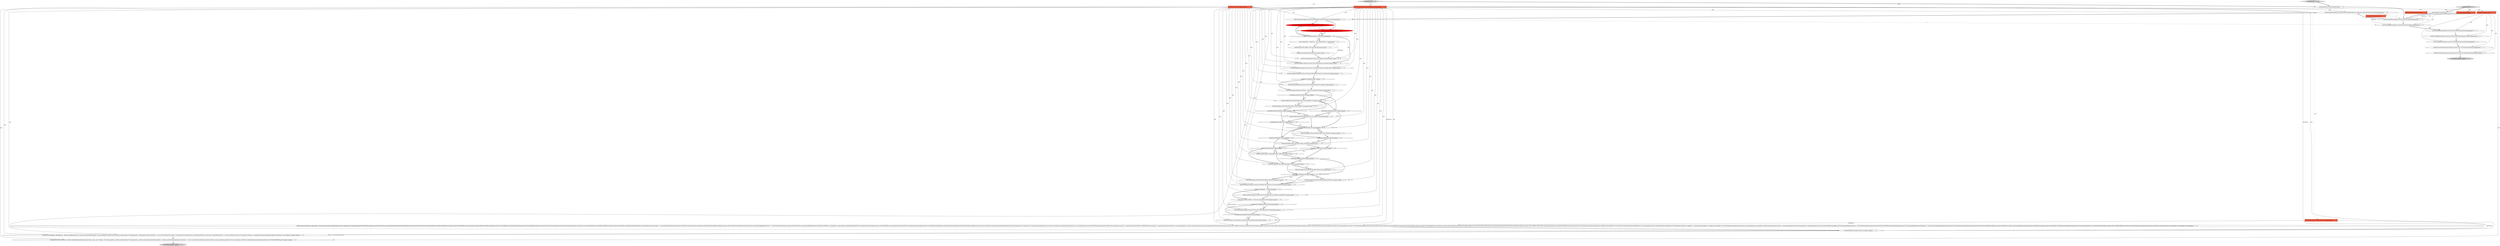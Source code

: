 digraph {
45 [style = filled, label = "dataSource.hasSharedVirtualModel()@@@36@@@['1', '1', '0']", fillcolor = white, shape = diamond image = "AAA0AAABBB1BBB"];
33 [style = filled, label = "navSettings.isShowOnlyEntities()@@@23@@@['1', '1', '0']", fillcolor = white, shape = diamond image = "AAA0AAABBB1BBB"];
2 [style = filled, label = "JSONUtils.field(json,RegistryConstants.ATTR_PROVIDER,dataSource.getDriver().getProviderDescriptor().getId())@@@5@@@['1', '1', '0']", fillcolor = white, shape = ellipse image = "AAA0AAABBB1BBB"];
24 [style = filled, label = "navSettings.isMergeEntities()@@@27@@@['1', '1', '0']", fillcolor = white, shape = diamond image = "AAA0AAABBB1BBB"];
37 [style = filled, label = "Map<String,Object> originProps = new LinkedHashMap<>()@@@9@@@['1', '1', '0']", fillcolor = white, shape = ellipse image = "AAA0AAABBB1BBB"];
41 [style = filled, label = "originProps.putAll(origin.getConfiguration())@@@11@@@['1', '1', '0']", fillcolor = white, shape = ellipse image = "AAA0AAABBB1BBB"];
55 [style = filled, label = "@NotNull JsonWriter json@@@2@@@['0', '1', '0']", fillcolor = tomato, shape = box image = "AAA0AAABBB2BBB"];
44 [style = filled, label = "JSONUtils.serializeProperties(json,TAG_ORIGIN,originProps)@@@12@@@['1', '1', '0']", fillcolor = white, shape = ellipse image = "AAA0AAABBB1BBB"];
16 [style = filled, label = "JSONUtils.field(json,\"virtual-model-id\",dataSource.getVirtualModel().getId())@@@37@@@['1', '1', '0']", fillcolor = white, shape = ellipse image = "AAA0AAABBB1BBB"];
14 [style = filled, label = "@NotNull DataSourceDescriptor dataSource@@@2@@@['1', '1', '0']", fillcolor = tomato, shape = box image = "AAA0AAABBB1BBB"];
26 [style = filled, label = "json.name(dataSource.getId())@@@3@@@['1', '1', '0']", fillcolor = white, shape = ellipse image = "AAA0AAABBB1BBB"];
50 [style = filled, label = "navSettings.isHideVirtualModel()@@@26@@@['0', '1', '0']", fillcolor = white, shape = diamond image = "AAA0AAABBB2BBB"];
54 [style = filled, label = "navSettings.isHideSchemas()@@@25@@@['0', '1', '0']", fillcolor = white, shape = diamond image = "AAA0AAABBB2BBB"];
9 [style = filled, label = "{DBPConnectionConfiguration connectionInfo = dataSource.getConnectionConfiguration()json.name(\"configuration\")json.beginObject()JSONUtils.fieldNE(json,RegistryConstants.ATTR_HOST,connectionInfo.getHostName())JSONUtils.fieldNE(json,RegistryConstants.ATTR_PORT,connectionInfo.getHostPort())JSONUtils.fieldNE(json,RegistryConstants.ATTR_SERVER,connectionInfo.getServerName())JSONUtils.fieldNE(json,RegistryConstants.ATTR_DATABASE,connectionInfo.getDatabaseName())JSONUtils.fieldNE(json,RegistryConstants.ATTR_URL,connectionInfo.getUrl())saveSecuredCredentials(dataSource,null,null,new SecureCredentials(dataSource))JSONUtils.fieldNE(json,RegistryConstants.ATTR_HOME,connectionInfo.getClientHomeId())if (connectionInfo.getConnectionType() != null) {JSONUtils.field(json,RegistryConstants.ATTR_TYPE,connectionInfo.getConnectionType().getId())}JSONUtils.fieldNE(json,RegistryConstants.ATTR_COLOR,connectionInfo.getConnectionColor())if (connectionInfo.getKeepAliveInterval() > 0) {JSONUtils.field(json,RegistryConstants.ATTR_KEEP_ALIVE,connectionInfo.getKeepAliveInterval())}JSONUtils.fieldNE(json,\"config-profile\",connectionInfo.getConfigProfileName())JSONUtils.serializeProperties(json,RegistryConstants.TAG_PROPERTIES,connectionInfo.getProperties())JSONUtils.serializeProperties(json,RegistryConstants.TAG_PROVIDER_PROPERTIES,connectionInfo.getProviderProperties())JSONUtils.fieldNE(json,RegistryConstants.ATTR_AUTH_MODEL,connectionInfo.getAuthModelId())JSONUtils.serializeProperties(json,\"auth-properties\",connectionInfo.getAuthProperties())if (!ArrayUtils.isEmpty(connectionInfo.getDeclaredEvents())) {json.name(RegistryConstants.TAG_EVENTS)json.beginObject()for (DBPConnectionEventType eventType : connectionInfo.getDeclaredEvents()){DBRShellCommand command = connectionInfo.getEvent(eventType)if (!command.isEnabled()) {continue}json.name(eventType.name())json.beginObject()JSONUtils.field(json,RegistryConstants.ATTR_ENABLED,command.isEnabled())JSONUtils.field(json,RegistryConstants.ATTR_SHOW_PANEL,command.isShowProcessPanel())JSONUtils.field(json,RegistryConstants.ATTR_WAIT_PROCESS,command.isWaitProcessFinish())if (command.isWaitProcessFinish()) {JSONUtils.field(json,RegistryConstants.ATTR_WAIT_PROCESS_TIMEOUT,command.getWaitProcessTimeoutMs())}JSONUtils.field(json,RegistryConstants.ATTR_TERMINATE_AT_DISCONNECT,command.isTerminateAtDisconnect())JSONUtils.field(json,RegistryConstants.ATTR_PAUSE_AFTER_EXECUTE,command.getPauseAfterExecute())JSONUtils.fieldNE(json,RegistryConstants.ATTR_WORKING_DIRECTORY,command.getWorkingDirectory())JSONUtils.fieldNE(json,RegistryConstants.ATTR_COMMAND,command.getCommand())json.endObject()}json.endObject()}if (!CommonUtils.isEmpty(connectionInfo.getHandlers())) {json.name(RegistryConstants.TAG_HANDLERS)json.beginObject()for (DBWHandlerConfiguration configuration : connectionInfo.getHandlers()){if (configuration.isEnabled()) {saveNetworkHandlerConfiguration(json,dataSource,null,configuration)}}json.endObject()}{DBPConnectionBootstrap bootstrap = connectionInfo.getBootstrap()if (bootstrap.hasData()) {json.name(RegistryConstants.TAG_BOOTSTRAP)json.beginObject()if (bootstrap.getDefaultAutoCommit() != null) {JSONUtils.field(json,RegistryConstants.ATTR_AUTOCOMMIT,bootstrap.getDefaultAutoCommit())}if (bootstrap.getDefaultTransactionIsolation() != null) {JSONUtils.field(json,RegistryConstants.ATTR_TXN_ISOLATION,bootstrap.getDefaultTransactionIsolation())}JSONUtils.fieldNE(json,RegistryConstants.ATTR_DEFAULT_CATALOG,bootstrap.getDefaultCatalogName())JSONUtils.fieldNE(json,RegistryConstants.ATTR_DEFAULT_SCHEMA,bootstrap.getDefaultSchemaName())if (bootstrap.isIgnoreErrors()) {JSONUtils.field(json,RegistryConstants.ATTR_IGNORE_ERRORS,true)}JSONUtils.serializeStringList(json,RegistryConstants.TAG_QUERY,bootstrap.getInitQueries())json.endObject()}}json.endObject()}@@@39@@@['1', '1', '0']", fillcolor = white, shape = ellipse image = "AAA0AAABBB1BBB"];
59 [style = filled, label = "json.endObject()@@@11@@@['0', '0', '1']", fillcolor = lightgray, shape = ellipse image = "AAA0AAABBB3BBB"];
29 [style = filled, label = "navSettings.isHideSchemas()@@@25@@@['1', '0', '0']", fillcolor = white, shape = diamond image = "AAA0AAABBB1BBB"];
63 [style = filled, label = "String objectID@@@2@@@['0', '0', '1']", fillcolor = tomato, shape = box image = "AAA0AAABBB3BBB"];
42 [style = filled, label = "JSONUtils.fieldNE(json,RegistryConstants.TAG_DESCRIPTION,dataSource.getDescription())@@@15@@@['1', '1', '0']", fillcolor = white, shape = ellipse image = "AAA0AAABBB1BBB"];
6 [style = filled, label = "JSONUtils.field(json,ATTR_NAVIGATOR_MERGE_ENTITIES,true)@@@27@@@['1', '0', '0']", fillcolor = white, shape = ellipse image = "AAA0AAABBB1BBB"];
18 [style = filled, label = "dataSource.isTemplate()@@@17@@@['1', '1', '0']", fillcolor = white, shape = diamond image = "AAA0AAABBB1BBB"];
46 [style = filled, label = "saveDataSource['0', '1', '0']", fillcolor = lightgray, shape = diamond image = "AAA0AAABBB2BBB"];
48 [style = filled, label = "JSONUtils.field(json,ATTR_NAVIGATOR_SHOW_ONLY_ENTITIES,true)@@@23@@@['0', '1', '0']", fillcolor = white, shape = ellipse image = "AAA0AAABBB2BBB"];
3 [style = filled, label = "navSettings.isHideFolders()@@@24@@@['1', '0', '0']", fillcolor = white, shape = diamond image = "AAA0AAABBB1BBB"];
49 [style = filled, label = "navSettings.isShowSystemObjects()@@@21@@@['0', '1', '0']", fillcolor = white, shape = diamond image = "AAA0AAABBB2BBB"];
19 [style = filled, label = "navSettings.isShowUtilityObjects()@@@22@@@['1', '0', '0']", fillcolor = white, shape = diamond image = "AAA0AAABBB1BBB"];
35 [style = filled, label = "JSONUtils.field(json,ATTR_NAVIGATOR_SHOW_UTIL_OBJECTS,true)@@@22@@@['1', '1', '0']", fillcolor = white, shape = ellipse image = "AAA0AAABBB1BBB"];
15 [style = filled, label = "saveDataSource['1', '0', '0']", fillcolor = lightgray, shape = diamond image = "AAA0AAABBB1BBB"];
34 [style = filled, label = "JSONUtils.field(json,ATTR_NAVIGATOR_HIDE_SCHEMAS,true)@@@25@@@['1', '1', '0']", fillcolor = white, shape = ellipse image = "AAA0AAABBB1BBB"];
39 [style = filled, label = "JSONUtils.field(json,RegistryConstants.ATTR_TEMPLATE,dataSource.isTemplate())@@@18@@@['1', '1', '0']", fillcolor = white, shape = ellipse image = "AAA0AAABBB1BBB"];
38 [style = filled, label = "JSONUtils.field(json,ATTR_NAVIGATOR_SHOW_SYSTEM_OBJECTS,true)@@@21@@@['1', '1', '0']", fillcolor = white, shape = ellipse image = "AAA0AAABBB1BBB"];
60 [style = filled, label = "JSONUtils.serializeStringList(json,RegistryConstants.TAG_INCLUDE,filter.getInclude())@@@9@@@['0', '0', '1']", fillcolor = white, shape = ellipse image = "AAA0AAABBB3BBB"];
57 [style = filled, label = "JSONUtils.field(json,RegistryConstants.ATTR_ENABLED,filter.isEnabled())@@@8@@@['0', '0', '1']", fillcolor = white, shape = ellipse image = "AAA0AAABBB3BBB"];
47 [style = filled, label = "JSONUtils.field(json,ATTR_NAVIGATOR_MERGE_ENTITIES,true)@@@27@@@['0', '1', '0']", fillcolor = white, shape = ellipse image = "AAA0AAABBB2BBB"];
67 [style = filled, label = "saveObjectFiler['0', '0', '1']", fillcolor = lightgray, shape = diamond image = "AAA0AAABBB3BBB"];
23 [style = filled, label = "origin != DataSourceOriginLocal.INSTANCE@@@8@@@['1', '1', '0']", fillcolor = white, shape = diamond image = "AAA0AAABBB1BBB"];
28 [style = filled, label = "JSONUtils.field(json,RegistryConstants.ATTR_FOLDER,dataSource.getFolder().getFolderPath())@@@30@@@['1', '1', '0']", fillcolor = white, shape = ellipse image = "AAA0AAABBB1BBB"];
25 [style = filled, label = "!CommonUtils.isEmpty(lockPasswordHash)@@@33@@@['1', '1', '0']", fillcolor = white, shape = diamond image = "AAA0AAABBB1BBB"];
40 [style = filled, label = "JSONUtils.field(json,RegistryConstants.ATTR_READ_ONLY,dataSource.isConnectionReadOnly())@@@28@@@['1', '1', '0']", fillcolor = white, shape = ellipse image = "AAA0AAABBB1BBB"];
30 [style = filled, label = "DataSourceNavigatorSettings navSettings = dataSource.getNavigatorSettings()@@@20@@@['1', '1', '0']", fillcolor = white, shape = ellipse image = "AAA0AAABBB1BBB"];
5 [style = filled, label = "@NotNull DataSourceDescriptor dataSource@@@2@@@['1', '0', '0']", fillcolor = tomato, shape = box image = "AAA0AAABBB1BBB"];
1 [style = filled, label = "originProps.put(ATTR_ORIGIN_TYPE,origin.getType())@@@10@@@['1', '1', '0']", fillcolor = white, shape = ellipse image = "AAA0AAABBB1BBB"];
64 [style = filled, label = "DBSObjectFilter filter@@@2@@@['0', '0', '1']", fillcolor = tomato, shape = box image = "AAA0AAABBB3BBB"];
21 [style = filled, label = "navSettings.isShowOnlyEntities()@@@23@@@['1', '0', '0']", fillcolor = white, shape = diamond image = "AAA0AAABBB1BBB"];
4 [style = filled, label = "JSONUtils.field(json,RegistryConstants.ATTR_LOCK_PASSWORD,lockPasswordHash)@@@34@@@['1', '1', '0']", fillcolor = white, shape = ellipse image = "AAA0AAABBB1BBB"];
65 [style = filled, label = "JSONUtils.fieldNE(json,RegistryConstants.ATTR_TYPE,typeName)@@@5@@@['0', '0', '1']", fillcolor = white, shape = ellipse image = "AAA0AAABBB3BBB"];
58 [style = filled, label = "JSONUtils.serializeStringList(json,RegistryConstants.TAG_EXCLUDE,filter.getExclude())@@@10@@@['0', '0', '1']", fillcolor = white, shape = ellipse image = "AAA0AAABBB3BBB"];
8 [style = filled, label = "serializeModifyPermissions(json,dataSource)@@@118@@@['1', '1', '0']", fillcolor = white, shape = ellipse image = "AAA0AAABBB1BBB"];
0 [style = filled, label = "JSONUtils.field(json,ATTR_NAVIGATOR_HIDE_VIRTUAL,true)@@@26@@@['1', '0', '0']", fillcolor = white, shape = ellipse image = "AAA0AAABBB1BBB"];
7 [style = filled, label = "dataSource.getFolder() != null@@@29@@@['1', '1', '0']", fillcolor = white, shape = diamond image = "AAA0AAABBB1BBB"];
13 [style = filled, label = "JSONUtils.field(json,RegistryConstants.ATTR_SAVE_PASSWORD,dataSource.isSavePassword())@@@16@@@['1', '1', '0']", fillcolor = white, shape = ellipse image = "AAA0AAABBB1BBB"];
53 [style = filled, label = "navSettings.isHideFolders()@@@24@@@['0', '1', '0']", fillcolor = white, shape = diamond image = "AAA0AAABBB2BBB"];
17 [style = filled, label = "JSONUtils.field(json,ATTR_NAVIGATOR_SHOW_SYSTEM_OBJECTS,true)@@@21@@@['1', '0', '0']", fillcolor = white, shape = ellipse image = "AAA0AAABBB1BBB"];
66 [style = filled, label = "JSONUtils.fieldNE(json,RegistryConstants.ATTR_DESCRIPTION,filter.getDescription())@@@7@@@['0', '0', '1']", fillcolor = white, shape = ellipse image = "AAA0AAABBB3BBB"];
43 [style = filled, label = "JSONUtils.field(json,RegistryConstants.ATTR_DRIVER,dataSource.getDriver().getId())@@@6@@@['1', '1', '0']", fillcolor = white, shape = ellipse image = "AAA0AAABBB1BBB"];
22 [style = filled, label = "{Collection<FilterMapping> filterMappings = dataSource.getObjectFilters()if (!CommonUtils.isEmpty(filterMappings)) {json.name(RegistryConstants.TAG_FILTERS)json.beginArray()for (FilterMapping filter : filterMappings){if (filter.defaultFilter != null && !filter.defaultFilter.isEmpty()) {saveObjectFiler(json,filter.typeName,null,filter.defaultFilter)}for (Map.Entry<String,DBSObjectFilter> cf : filter.customFilters.entrySet()){if (!cf.getValue().isEmpty()) {saveObjectFiler(json,filter.typeName,cf.getKey(),cf.getValue())}}}json.endArray()}}@@@119@@@['1', '1', '0']", fillcolor = white, shape = ellipse image = "AAA0AAABBB1BBB"];
27 [style = filled, label = "JSONUtils.field(json,RegistryConstants.ATTR_NAME,dataSource.getName())@@@14@@@['1', '1', '0']", fillcolor = white, shape = ellipse image = "AAA0AAABBB1BBB"];
51 [style = filled, label = "navSettings.isShowUtilityObjects()@@@22@@@['0', '1', '0']", fillcolor = white, shape = diamond image = "AAA0AAABBB2BBB"];
36 [style = filled, label = "JSONUtils.fieldNE(json,RegistryConstants.ATTR_ID,objectID)@@@4@@@['1', '1', '1']", fillcolor = white, shape = ellipse image = "AAA0AAABBB1BBB"];
31 [style = filled, label = "JSONUtils.field(json,ATTR_NAVIGATOR_HIDE_FOLDERS,true)@@@24@@@['1', '1', '0']", fillcolor = white, shape = ellipse image = "AAA0AAABBB1BBB"];
62 [style = filled, label = "JSONUtils.fieldNE(json,RegistryConstants.ATTR_NAME,filter.getName())@@@6@@@['0', '0', '1']", fillcolor = white, shape = ellipse image = "AAA0AAABBB3BBB"];
10 [style = filled, label = "JSONUtils.field(json,ATTR_NAVIGATOR_HIDE_VIRTUAL,true)@@@26@@@['1', '1', '0']", fillcolor = white, shape = ellipse image = "AAA0AAABBB1BBB"];
12 [style = filled, label = "{SimplePreferenceStore prefStore = dataSource.getPreferenceStore()Map<String,String> props = new TreeMap<>()for (String propName : prefStore.preferenceNames()){String propValue = prefStore.getString(propName)String defValue = prefStore.getDefaultString(propName)if (propValue != null && !CommonUtils.equalObjects(propValue,defValue)) {props.put(propName,propValue)}}if (!props.isEmpty()) {JSONUtils.serializeProperties(json,RegistryConstants.TAG_CUSTOM_PROPERTIES,props)}}@@@137@@@['1', '1', '0']", fillcolor = white, shape = ellipse image = "AAA0AAABBB1BBB"];
32 [style = filled, label = "final String lockPasswordHash = dataSource.getLockPasswordHash()@@@32@@@['1', '1', '0']", fillcolor = white, shape = ellipse image = "AAA0AAABBB1BBB"];
56 [style = filled, label = "json.beginObject()@@@3@@@['0', '0', '1']", fillcolor = white, shape = ellipse image = "AAA0AAABBB3BBB"];
61 [style = filled, label = "JsonWriter json@@@2@@@['0', '0', '1']", fillcolor = tomato, shape = box image = "AAA0AAABBB3BBB"];
68 [style = filled, label = "String typeName@@@2@@@['0', '0', '1']", fillcolor = tomato, shape = box image = "AAA0AAABBB3BBB"];
11 [style = filled, label = "DBPDataSourceOrigin origin = dataSource.getOrigin()@@@7@@@['1', '0', '0']", fillcolor = red, shape = ellipse image = "AAA1AAABBB1BBB"];
20 [style = filled, label = "json.endObject()@@@151@@@['1', '1', '0']", fillcolor = lightgray, shape = ellipse image = "AAA0AAABBB1BBB"];
52 [style = filled, label = "DBPDataSourceOrigin origin = dataSource.getOriginSource()@@@7@@@['0', '1', '0']", fillcolor = red, shape = ellipse image = "AAA1AAABBB2BBB"];
63->36 [style = solid, label="objectID"];
14->28 [style = solid, label="json"];
7->32 [style = bold, label=""];
24->6 [style = dotted, label="true"];
46->55 [style = dotted, label="true"];
14->4 [style = solid, label="json"];
55->39 [style = solid, label="json"];
25->45 [style = bold, label=""];
10->24 [style = bold, label=""];
38->51 [style = bold, label=""];
25->4 [style = dotted, label="true"];
33->48 [style = dotted, label="true"];
65->62 [style = bold, label=""];
14->13 [style = solid, label="json"];
18->30 [style = bold, label=""];
49->51 [style = bold, label=""];
30->49 [style = bold, label=""];
29->34 [style = bold, label=""];
53->54 [style = bold, label=""];
37->44 [style = solid, label="originProps"];
34->50 [style = bold, label=""];
14->40 [style = solid, label="json"];
32->4 [style = solid, label="lockPasswordHash"];
55->28 [style = solid, label="json"];
23->44 [style = dotted, label="true"];
18->39 [style = dotted, label="true"];
2->36 [style = dashed, label="0"];
36->2 [style = bold, label=""];
0->24 [style = bold, label=""];
67->61 [style = dotted, label="true"];
50->10 [style = bold, label=""];
32->25 [style = bold, label=""];
33->48 [style = bold, label=""];
58->59 [style = bold, label=""];
19->35 [style = dotted, label="true"];
55->27 [style = solid, label="json"];
68->65 [style = solid, label="typeName"];
16->9 [style = bold, label=""];
21->3 [style = bold, label=""];
52->23 [style = bold, label=""];
33->3 [style = bold, label=""];
1->41 [style = bold, label=""];
5->9 [style = solid, label="dataSource"];
14->39 [style = solid, label="json"];
37->1 [style = bold, label=""];
23->41 [style = dotted, label="true"];
31->29 [style = bold, label=""];
49->38 [style = bold, label=""];
55->2 [style = solid, label="json"];
57->60 [style = bold, label=""];
24->40 [style = bold, label=""];
55->10 [style = solid, label="json"];
15->14 [style = dotted, label="true"];
14->2 [style = solid, label="json"];
14->22 [style = solid, label="json"];
9->8 [style = bold, label=""];
51->35 [style = bold, label=""];
14->34 [style = solid, label="json"];
35->21 [style = bold, label=""];
24->47 [style = bold, label=""];
67->56 [style = bold, label=""];
8->22 [style = bold, label=""];
55->42 [style = solid, label="json"];
14->31 [style = solid, label="json"];
43->11 [style = bold, label=""];
11->23 [style = solid, label="origin"];
55->38 [style = solid, label="json"];
4->45 [style = bold, label=""];
61->62 [style = solid, label="json"];
14->35 [style = solid, label="json"];
21->33 [style = dotted, label="true"];
14->9 [style = solid, label="json"];
23->1 [style = dotted, label="true"];
23->37 [style = bold, label=""];
61->57 [style = solid, label="json"];
14->12 [style = solid, label="json"];
14->44 [style = solid, label="json"];
55->48 [style = solid, label="json"];
10->0 [style = bold, label=""];
50->10 [style = dotted, label="true"];
11->52 [style = dashed, label="0"];
10->0 [style = dotted, label="true"];
5->8 [style = solid, label="dataSource"];
55->47 [style = solid, label="json"];
14->8 [style = solid, label="dataSource"];
38->17 [style = bold, label=""];
66->57 [style = bold, label=""];
3->29 [style = bold, label=""];
2->43 [style = bold, label=""];
13->18 [style = bold, label=""];
55->16 [style = solid, label="json"];
54->34 [style = dotted, label="true"];
15->5 [style = dotted, label="true"];
61->58 [style = solid, label="json"];
14->33 [style = solid, label="json"];
55->9 [style = solid, label="json"];
14->27 [style = solid, label="json"];
56->36 [style = bold, label=""];
43->65 [style = dashed, label="0"];
47->40 [style = bold, label=""];
29->34 [style = dotted, label="true"];
24->47 [style = dotted, label="true"];
12->20 [style = bold, label=""];
45->16 [style = bold, label=""];
62->66 [style = bold, label=""];
14->16 [style = solid, label="json"];
55->13 [style = solid, label="json"];
38->19 [style = bold, label=""];
14->9 [style = solid, label="dataSource"];
14->8 [style = solid, label="json"];
28->32 [style = bold, label=""];
55->8 [style = solid, label="json"];
60->58 [style = bold, label=""];
53->31 [style = dotted, label="true"];
7->28 [style = bold, label=""];
18->39 [style = bold, label=""];
19->35 [style = bold, label=""];
55->43 [style = solid, label="json"];
14->42 [style = solid, label="json"];
14->6 [style = solid, label="json"];
29->10 [style = bold, label=""];
45->9 [style = bold, label=""];
7->28 [style = dotted, label="true"];
61->65 [style = solid, label="json"];
55->35 [style = solid, label="json"];
31->54 [style = bold, label=""];
54->34 [style = bold, label=""];
61->60 [style = solid, label="json"];
19->21 [style = bold, label=""];
50->24 [style = bold, label=""];
55->34 [style = solid, label="json"];
30->38 [style = bold, label=""];
42->13 [style = bold, label=""];
67->63 [style = dotted, label="true"];
23->27 [style = bold, label=""];
55->31 [style = solid, label="json"];
46->14 [style = dotted, label="true"];
61->66 [style = solid, label="json"];
3->31 [style = bold, label=""];
67->64 [style = dotted, label="true"];
26->36 [style = bold, label=""];
21->33 [style = bold, label=""];
14->0 [style = solid, label="json"];
35->33 [style = bold, label=""];
55->40 [style = solid, label="json"];
25->4 [style = bold, label=""];
55->44 [style = solid, label="json"];
48->53 [style = bold, label=""];
43->52 [style = bold, label=""];
53->31 [style = bold, label=""];
34->10 [style = bold, label=""];
55->22 [style = solid, label="json"];
17->19 [style = bold, label=""];
33->53 [style = bold, label=""];
27->42 [style = bold, label=""];
15->26 [style = bold, label=""];
54->50 [style = bold, label=""];
39->30 [style = bold, label=""];
14->43 [style = solid, label="json"];
55->4 [style = solid, label="json"];
23->37 [style = dotted, label="true"];
40->7 [style = bold, label=""];
46->26 [style = bold, label=""];
6->40 [style = bold, label=""];
22->12 [style = bold, label=""];
51->35 [style = dotted, label="true"];
14->17 [style = solid, label="json"];
61->36 [style = solid, label="json"];
38->17 [style = dotted, label="true"];
45->16 [style = dotted, label="true"];
3->31 [style = dotted, label="true"];
44->27 [style = bold, label=""];
24->6 [style = bold, label=""];
55->12 [style = solid, label="json"];
36->65 [style = bold, label=""];
11->23 [style = bold, label=""];
41->44 [style = bold, label=""];
49->38 [style = dotted, label="true"];
52->23 [style = solid, label="origin"];
67->68 [style = dotted, label="true"];
51->33 [style = bold, label=""];
}
